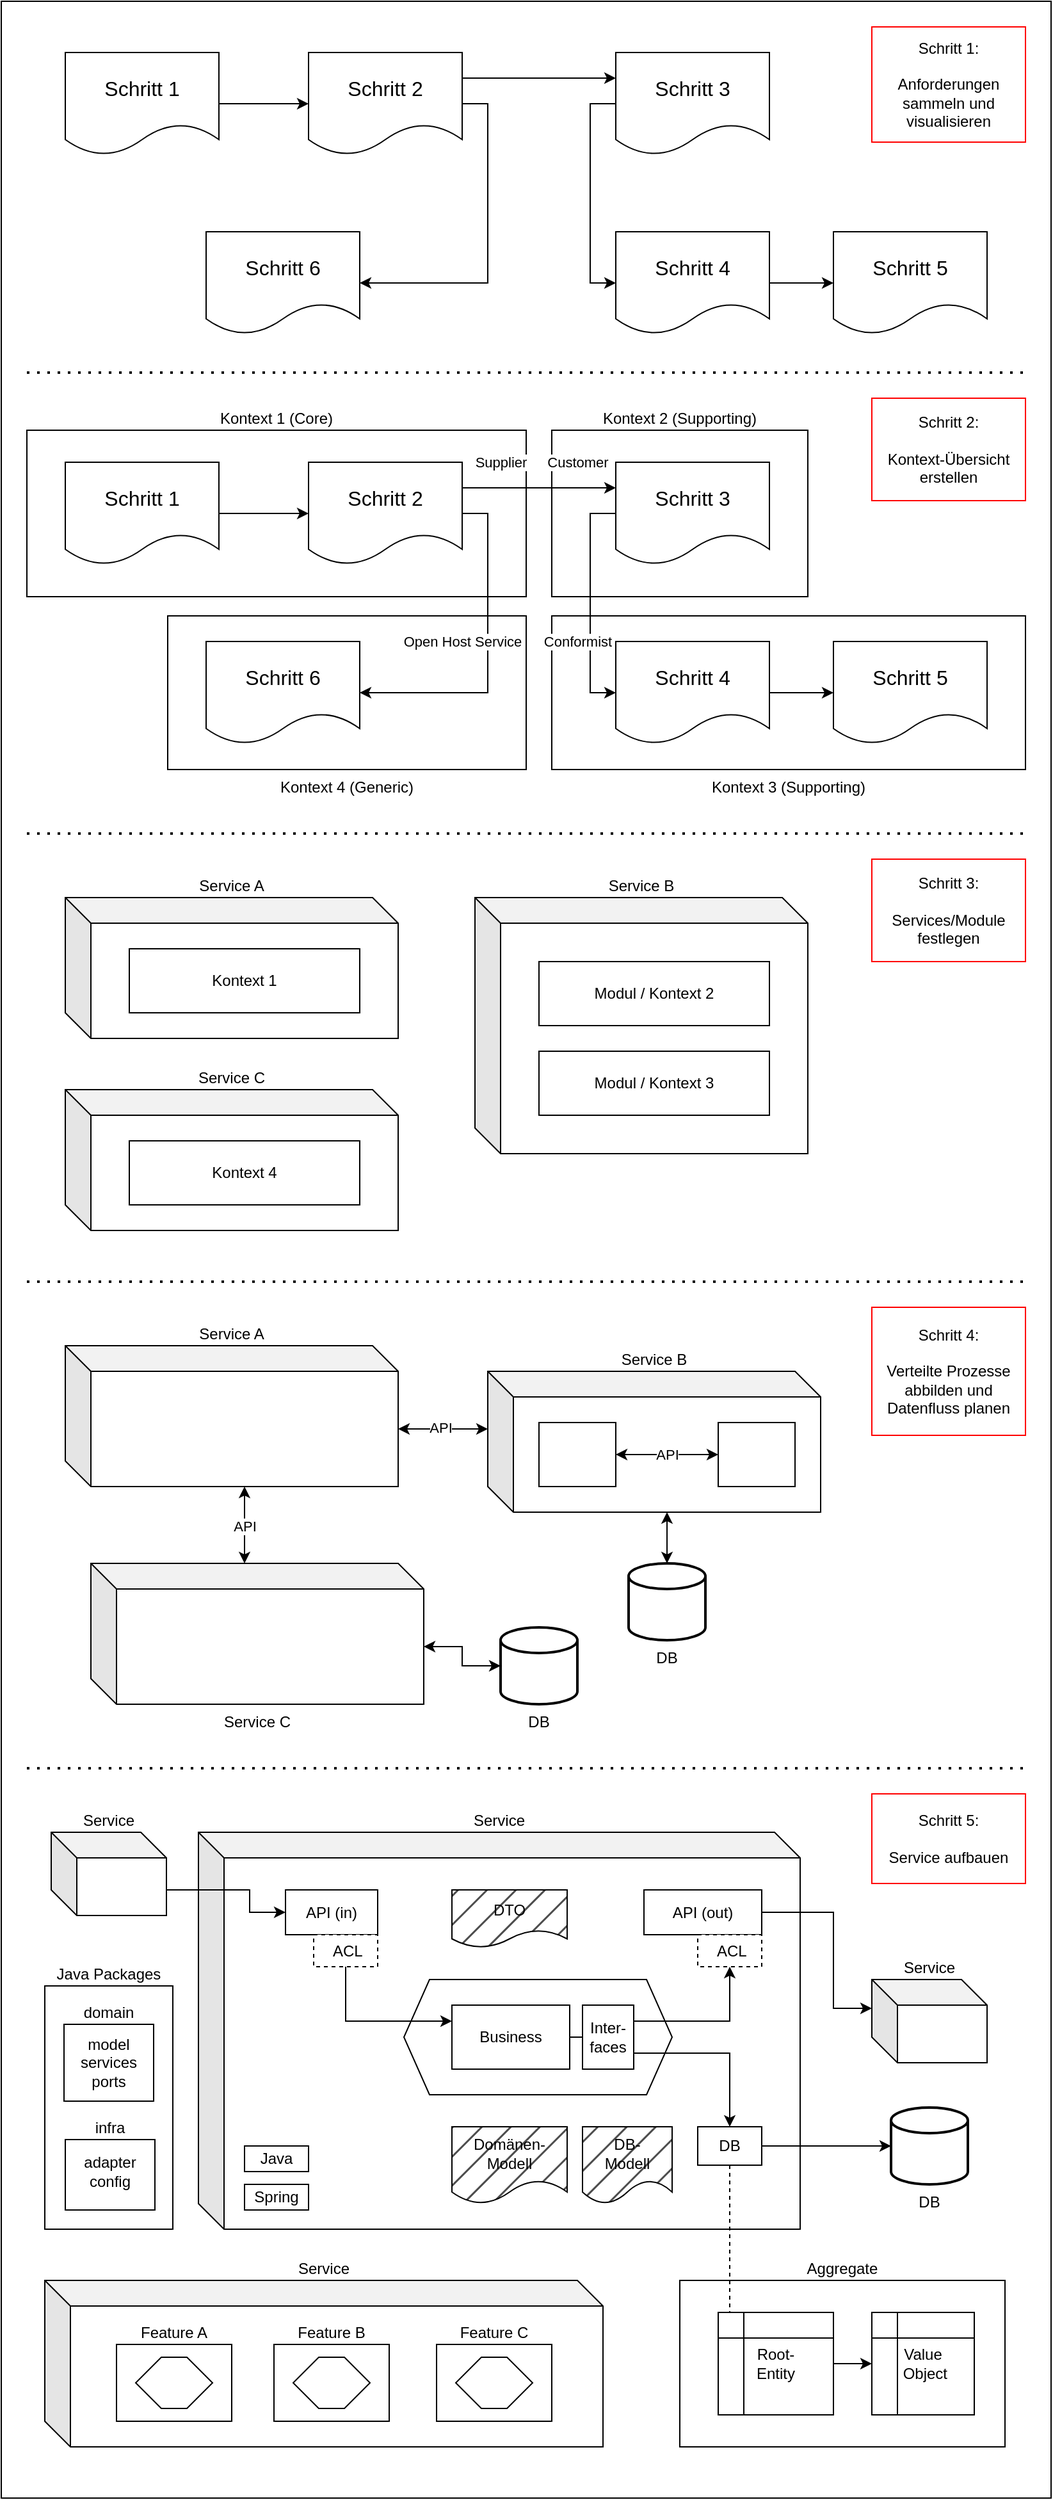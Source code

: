 <mxfile version="27.0.9">
  <diagram name="Seite-1" id="NrbdtOU8l5xmAe7ymhUr">
    <mxGraphModel dx="2930" dy="1134" grid="1" gridSize="10" guides="1" tooltips="1" connect="1" arrows="1" fold="1" page="1" pageScale="1" pageWidth="827" pageHeight="1169" math="0" shadow="0">
      <root>
        <mxCell id="0" />
        <mxCell id="1" parent="0" />
        <mxCell id="C17X725cu8cBMqdl3EqZ-1" value="" style="rounded=0;whiteSpace=wrap;html=1;" vertex="1" parent="1">
          <mxGeometry width="820" height="1950" as="geometry" />
        </mxCell>
        <mxCell id="73rr_FjuBhcJZTZMzzjQ-1" value="Service B" style="shape=cube;whiteSpace=wrap;html=1;boundedLbl=1;backgroundOutline=1;darkOpacity=0.05;darkOpacity2=0.1;labelPosition=center;verticalLabelPosition=top;align=center;verticalAlign=bottom;" parent="1" vertex="1">
          <mxGeometry x="370" y="700" width="260" height="200" as="geometry" />
        </mxCell>
        <mxCell id="7fS5oWLQzM0IxhjuAHD0-30" value="Kontext 4 (Generic)" style="rounded=0;whiteSpace=wrap;html=1;labelPosition=center;verticalLabelPosition=bottom;align=center;verticalAlign=top;strokeColor=light-dark(#000000,#0433FF);" parent="1" vertex="1">
          <mxGeometry x="130" y="480" width="280" height="120" as="geometry" />
        </mxCell>
        <mxCell id="7fS5oWLQzM0IxhjuAHD0-29" value="Kontext 3 (Supporting)" style="rounded=0;whiteSpace=wrap;html=1;labelPosition=center;verticalLabelPosition=bottom;align=center;verticalAlign=top;strokeColor=light-dark(#000000,#0433FF);" parent="1" vertex="1">
          <mxGeometry x="430" y="480" width="370" height="120" as="geometry" />
        </mxCell>
        <mxCell id="7fS5oWLQzM0IxhjuAHD0-28" value="Kontext 2 (Supporting)" style="rounded=0;whiteSpace=wrap;html=1;labelPosition=center;verticalLabelPosition=top;align=center;verticalAlign=bottom;strokeColor=light-dark(#000000,#0433FF);" parent="1" vertex="1">
          <mxGeometry x="430" y="335" width="200" height="130" as="geometry" />
        </mxCell>
        <mxCell id="eQGWegekin0o1_Gf9wDu-5" style="edgeStyle=orthogonalEdgeStyle;rounded=0;orthogonalLoop=1;jettySize=auto;html=1;exitX=1;exitY=0.5;exitDx=0;exitDy=0;entryX=0;entryY=0.5;entryDx=0;entryDy=0;" parent="1" source="eQGWegekin0o1_Gf9wDu-2" target="eQGWegekin0o1_Gf9wDu-3" edge="1">
          <mxGeometry relative="1" as="geometry" />
        </mxCell>
        <mxCell id="eQGWegekin0o1_Gf9wDu-2" value="Schritt 1" style="shape=document;whiteSpace=wrap;html=1;boundedLbl=1;fontSize=16;" parent="1" vertex="1">
          <mxGeometry x="50" y="40" width="120" height="80" as="geometry" />
        </mxCell>
        <mxCell id="73rr_FjuBhcJZTZMzzjQ-4" style="edgeStyle=orthogonalEdgeStyle;rounded=0;orthogonalLoop=1;jettySize=auto;html=1;exitX=1;exitY=0.25;exitDx=0;exitDy=0;entryX=0;entryY=0.25;entryDx=0;entryDy=0;" parent="1" source="eQGWegekin0o1_Gf9wDu-3" target="eQGWegekin0o1_Gf9wDu-4" edge="1">
          <mxGeometry relative="1" as="geometry" />
        </mxCell>
        <mxCell id="73rr_FjuBhcJZTZMzzjQ-6" style="edgeStyle=orthogonalEdgeStyle;rounded=0;orthogonalLoop=1;jettySize=auto;html=1;exitX=0;exitY=0.5;exitDx=0;exitDy=0;entryX=0;entryY=0.5;entryDx=0;entryDy=0;" parent="1" source="eQGWegekin0o1_Gf9wDu-4" target="73rr_FjuBhcJZTZMzzjQ-5" edge="1">
          <mxGeometry relative="1" as="geometry" />
        </mxCell>
        <mxCell id="7fS5oWLQzM0IxhjuAHD0-2" style="edgeStyle=orthogonalEdgeStyle;rounded=0;orthogonalLoop=1;jettySize=auto;html=1;exitX=1;exitY=0.5;exitDx=0;exitDy=0;entryX=1;entryY=0.5;entryDx=0;entryDy=0;" parent="1" source="eQGWegekin0o1_Gf9wDu-3" target="7fS5oWLQzM0IxhjuAHD0-1" edge="1">
          <mxGeometry relative="1" as="geometry" />
        </mxCell>
        <mxCell id="eQGWegekin0o1_Gf9wDu-3" value="Schritt 2" style="shape=document;whiteSpace=wrap;html=1;boundedLbl=1;fontSize=16;" parent="1" vertex="1">
          <mxGeometry x="240" y="40" width="120" height="80" as="geometry" />
        </mxCell>
        <mxCell id="eQGWegekin0o1_Gf9wDu-4" value="Schritt 3" style="shape=document;whiteSpace=wrap;html=1;boundedLbl=1;fontSize=16;" parent="1" vertex="1">
          <mxGeometry x="480" y="40" width="120" height="80" as="geometry" />
        </mxCell>
        <mxCell id="eQGWegekin0o1_Gf9wDu-13" value="Kontext 1 (Core)" style="rounded=0;whiteSpace=wrap;html=1;labelPosition=center;verticalLabelPosition=top;align=center;verticalAlign=bottom;strokeColor=light-dark(#000000,#0433FF);" parent="1" vertex="1">
          <mxGeometry x="20" y="335" width="390" height="130" as="geometry" />
        </mxCell>
        <mxCell id="eQGWegekin0o1_Gf9wDu-22" value="Service A" style="shape=cube;whiteSpace=wrap;html=1;boundedLbl=1;backgroundOutline=1;darkOpacity=0.05;darkOpacity2=0.1;labelPosition=center;verticalLabelPosition=top;align=center;verticalAlign=bottom;" parent="1" vertex="1">
          <mxGeometry x="50" y="700" width="260" height="110" as="geometry" />
        </mxCell>
        <mxCell id="eQGWegekin0o1_Gf9wDu-23" value="Kontext 1" style="rounded=0;whiteSpace=wrap;html=1;labelPosition=center;verticalLabelPosition=middle;align=center;verticalAlign=middle;strokeColor=light-dark(#000000,#0433FF);" parent="1" vertex="1">
          <mxGeometry x="100" y="740" width="180" height="50" as="geometry" />
        </mxCell>
        <mxCell id="eQGWegekin0o1_Gf9wDu-24" value="Modul / Kontext 3" style="rounded=0;whiteSpace=wrap;html=1;labelPosition=center;verticalLabelPosition=middle;align=center;verticalAlign=middle;strokeColor=light-dark(#000000,#0433FF);" parent="1" vertex="1">
          <mxGeometry x="420" y="820" width="180" height="50" as="geometry" />
        </mxCell>
        <mxCell id="73rr_FjuBhcJZTZMzzjQ-3" value="Modul / Kontext 2" style="rounded=0;whiteSpace=wrap;html=1;labelPosition=center;verticalLabelPosition=middle;align=center;verticalAlign=middle;strokeColor=light-dark(#000000,#0433FF);" parent="1" vertex="1">
          <mxGeometry x="420" y="750" width="180" height="50" as="geometry" />
        </mxCell>
        <mxCell id="7fS5oWLQzM0IxhjuAHD0-15" style="edgeStyle=orthogonalEdgeStyle;rounded=0;orthogonalLoop=1;jettySize=auto;html=1;exitX=1;exitY=0.5;exitDx=0;exitDy=0;entryX=0;entryY=0.5;entryDx=0;entryDy=0;" parent="1" source="73rr_FjuBhcJZTZMzzjQ-5" target="7fS5oWLQzM0IxhjuAHD0-14" edge="1">
          <mxGeometry relative="1" as="geometry" />
        </mxCell>
        <mxCell id="73rr_FjuBhcJZTZMzzjQ-5" value="Schritt 4" style="shape=document;whiteSpace=wrap;html=1;boundedLbl=1;fontSize=16;" parent="1" vertex="1">
          <mxGeometry x="480" y="180" width="120" height="80" as="geometry" />
        </mxCell>
        <mxCell id="73rr_FjuBhcJZTZMzzjQ-16" value="DB" style="strokeWidth=2;html=1;shape=mxgraph.flowchart.database;whiteSpace=wrap;labelPosition=center;verticalLabelPosition=bottom;align=center;verticalAlign=top;" parent="1" vertex="1">
          <mxGeometry x="490" y="1220" width="60" height="60" as="geometry" />
        </mxCell>
        <mxCell id="7fS5oWLQzM0IxhjuAHD0-1" value="Schritt 6" style="shape=document;whiteSpace=wrap;html=1;boundedLbl=1;fontSize=16;" parent="1" vertex="1">
          <mxGeometry x="160" y="180" width="120" height="80" as="geometry" />
        </mxCell>
        <mxCell id="7fS5oWLQzM0IxhjuAHD0-14" value="Schritt 5" style="shape=document;whiteSpace=wrap;html=1;boundedLbl=1;fontSize=16;" parent="1" vertex="1">
          <mxGeometry x="650" y="180" width="120" height="80" as="geometry" />
        </mxCell>
        <mxCell id="7fS5oWLQzM0IxhjuAHD0-16" value="" style="endArrow=none;dashed=1;html=1;dashPattern=1 3;strokeWidth=2;rounded=0;" parent="1" edge="1">
          <mxGeometry width="50" height="50" relative="1" as="geometry">
            <mxPoint x="20" y="290" as="sourcePoint" />
            <mxPoint x="800" y="290" as="targetPoint" />
          </mxGeometry>
        </mxCell>
        <mxCell id="7fS5oWLQzM0IxhjuAHD0-17" style="edgeStyle=orthogonalEdgeStyle;rounded=0;orthogonalLoop=1;jettySize=auto;html=1;exitX=1;exitY=0.5;exitDx=0;exitDy=0;entryX=0;entryY=0.5;entryDx=0;entryDy=0;" parent="1" source="7fS5oWLQzM0IxhjuAHD0-18" target="7fS5oWLQzM0IxhjuAHD0-22" edge="1">
          <mxGeometry relative="1" as="geometry" />
        </mxCell>
        <mxCell id="7fS5oWLQzM0IxhjuAHD0-18" value="Schritt 1" style="shape=document;whiteSpace=wrap;html=1;boundedLbl=1;fontSize=16;" parent="1" vertex="1">
          <mxGeometry x="50" y="360" width="120" height="80" as="geometry" />
        </mxCell>
        <mxCell id="7fS5oWLQzM0IxhjuAHD0-19" style="edgeStyle=orthogonalEdgeStyle;rounded=0;orthogonalLoop=1;jettySize=auto;html=1;exitX=1;exitY=0.25;exitDx=0;exitDy=0;entryX=0;entryY=0.25;entryDx=0;entryDy=0;" parent="1" source="7fS5oWLQzM0IxhjuAHD0-22" target="7fS5oWLQzM0IxhjuAHD0-23" edge="1">
          <mxGeometry relative="1" as="geometry" />
        </mxCell>
        <mxCell id="wYqAE9kgNwy14ZpDtIfz-1" value="Supplier" style="edgeLabel;html=1;align=center;verticalAlign=middle;resizable=0;points=[];" parent="7fS5oWLQzM0IxhjuAHD0-19" vertex="1" connectable="0">
          <mxGeometry x="-0.683" y="2" relative="1" as="geometry">
            <mxPoint x="11" y="-18" as="offset" />
          </mxGeometry>
        </mxCell>
        <mxCell id="wYqAE9kgNwy14ZpDtIfz-2" value="Customer" style="edgeLabel;html=1;align=center;verticalAlign=middle;resizable=0;points=[];" parent="7fS5oWLQzM0IxhjuAHD0-19" vertex="1" connectable="0">
          <mxGeometry x="0.467" y="-2" relative="1" as="geometry">
            <mxPoint x="2" y="-22" as="offset" />
          </mxGeometry>
        </mxCell>
        <mxCell id="7fS5oWLQzM0IxhjuAHD0-21" style="edgeStyle=orthogonalEdgeStyle;rounded=0;orthogonalLoop=1;jettySize=auto;html=1;exitX=1;exitY=0.5;exitDx=0;exitDy=0;entryX=1;entryY=0.5;entryDx=0;entryDy=0;" parent="1" source="7fS5oWLQzM0IxhjuAHD0-22" target="7fS5oWLQzM0IxhjuAHD0-26" edge="1">
          <mxGeometry relative="1" as="geometry" />
        </mxCell>
        <mxCell id="wYqAE9kgNwy14ZpDtIfz-4" value="Open Host Service" style="edgeLabel;html=1;align=center;verticalAlign=middle;resizable=0;points=[];" parent="7fS5oWLQzM0IxhjuAHD0-21" vertex="1" connectable="0">
          <mxGeometry x="-0.061" y="-2" relative="1" as="geometry">
            <mxPoint x="-18" y="-2" as="offset" />
          </mxGeometry>
        </mxCell>
        <mxCell id="7fS5oWLQzM0IxhjuAHD0-22" value="Schritt 2" style="shape=document;whiteSpace=wrap;html=1;boundedLbl=1;fontSize=16;" parent="1" vertex="1">
          <mxGeometry x="240" y="360" width="120" height="80" as="geometry" />
        </mxCell>
        <mxCell id="7fS5oWLQzM0IxhjuAHD0-72" style="edgeStyle=orthogonalEdgeStyle;rounded=0;orthogonalLoop=1;jettySize=auto;html=1;exitX=0;exitY=0.5;exitDx=0;exitDy=0;entryX=0;entryY=0.5;entryDx=0;entryDy=0;" parent="1" source="7fS5oWLQzM0IxhjuAHD0-23" target="7fS5oWLQzM0IxhjuAHD0-25" edge="1">
          <mxGeometry relative="1" as="geometry">
            <Array as="points">
              <mxPoint x="460" y="400" />
              <mxPoint x="460" y="540" />
            </Array>
          </mxGeometry>
        </mxCell>
        <mxCell id="wYqAE9kgNwy14ZpDtIfz-3" value="Conformist" style="edgeLabel;html=1;align=center;verticalAlign=middle;resizable=0;points=[];" parent="7fS5oWLQzM0IxhjuAHD0-72" vertex="1" connectable="0">
          <mxGeometry x="-0.244" y="1" relative="1" as="geometry">
            <mxPoint x="-11" y="52" as="offset" />
          </mxGeometry>
        </mxCell>
        <mxCell id="7fS5oWLQzM0IxhjuAHD0-23" value="Schritt 3" style="shape=document;whiteSpace=wrap;html=1;boundedLbl=1;fontSize=16;" parent="1" vertex="1">
          <mxGeometry x="480" y="360" width="120" height="80" as="geometry" />
        </mxCell>
        <mxCell id="7fS5oWLQzM0IxhjuAHD0-24" style="edgeStyle=orthogonalEdgeStyle;rounded=0;orthogonalLoop=1;jettySize=auto;html=1;exitX=1;exitY=0.5;exitDx=0;exitDy=0;entryX=0;entryY=0.5;entryDx=0;entryDy=0;" parent="1" source="7fS5oWLQzM0IxhjuAHD0-25" target="7fS5oWLQzM0IxhjuAHD0-27" edge="1">
          <mxGeometry relative="1" as="geometry" />
        </mxCell>
        <mxCell id="7fS5oWLQzM0IxhjuAHD0-25" value="Schritt 4" style="shape=document;whiteSpace=wrap;html=1;boundedLbl=1;fontSize=16;" parent="1" vertex="1">
          <mxGeometry x="480" y="500" width="120" height="80" as="geometry" />
        </mxCell>
        <mxCell id="7fS5oWLQzM0IxhjuAHD0-26" value="Schritt 6" style="shape=document;whiteSpace=wrap;html=1;boundedLbl=1;fontSize=16;" parent="1" vertex="1">
          <mxGeometry x="160" y="500" width="120" height="80" as="geometry" />
        </mxCell>
        <mxCell id="7fS5oWLQzM0IxhjuAHD0-27" value="Schritt 5" style="shape=document;whiteSpace=wrap;html=1;boundedLbl=1;fontSize=16;" parent="1" vertex="1">
          <mxGeometry x="650" y="500" width="120" height="80" as="geometry" />
        </mxCell>
        <mxCell id="7fS5oWLQzM0IxhjuAHD0-31" value="" style="endArrow=none;dashed=1;html=1;dashPattern=1 3;strokeWidth=2;rounded=0;" parent="1" edge="1">
          <mxGeometry width="50" height="50" relative="1" as="geometry">
            <mxPoint x="20" y="650" as="sourcePoint" />
            <mxPoint x="800" y="650" as="targetPoint" />
          </mxGeometry>
        </mxCell>
        <mxCell id="7fS5oWLQzM0IxhjuAHD0-32" value="Service C" style="shape=cube;whiteSpace=wrap;html=1;boundedLbl=1;backgroundOutline=1;darkOpacity=0.05;darkOpacity2=0.1;labelPosition=center;verticalLabelPosition=top;align=center;verticalAlign=bottom;" parent="1" vertex="1">
          <mxGeometry x="50" y="850" width="260" height="110" as="geometry" />
        </mxCell>
        <mxCell id="7fS5oWLQzM0IxhjuAHD0-33" value="Kontext 4" style="rounded=0;whiteSpace=wrap;html=1;labelPosition=center;verticalLabelPosition=middle;align=center;verticalAlign=middle;strokeColor=light-dark(#000000,#0433FF);" parent="1" vertex="1">
          <mxGeometry x="100" y="890" width="180" height="50" as="geometry" />
        </mxCell>
        <mxCell id="7fS5oWLQzM0IxhjuAHD0-34" value="" style="endArrow=none;dashed=1;html=1;dashPattern=1 3;strokeWidth=2;rounded=0;" parent="1" edge="1">
          <mxGeometry width="50" height="50" relative="1" as="geometry">
            <mxPoint x="20" y="1000" as="sourcePoint" />
            <mxPoint x="800" y="1000" as="targetPoint" />
          </mxGeometry>
        </mxCell>
        <mxCell id="7fS5oWLQzM0IxhjuAHD0-37" value="Service A" style="shape=cube;whiteSpace=wrap;html=1;boundedLbl=1;backgroundOutline=1;darkOpacity=0.05;darkOpacity2=0.1;labelPosition=center;verticalLabelPosition=top;align=center;verticalAlign=bottom;" parent="1" vertex="1">
          <mxGeometry x="50" y="1050" width="260" height="110" as="geometry" />
        </mxCell>
        <mxCell id="7fS5oWLQzM0IxhjuAHD0-38" value="Service C" style="shape=cube;whiteSpace=wrap;html=1;boundedLbl=1;backgroundOutline=1;darkOpacity=0.05;darkOpacity2=0.1;labelPosition=center;verticalLabelPosition=bottom;align=center;verticalAlign=top;" parent="1" vertex="1">
          <mxGeometry x="70" y="1220" width="260" height="110" as="geometry" />
        </mxCell>
        <mxCell id="7fS5oWLQzM0IxhjuAHD0-40" style="edgeStyle=orthogonalEdgeStyle;rounded=0;orthogonalLoop=1;jettySize=auto;html=1;exitX=0;exitY=0;exitDx=140;exitDy=110;exitPerimeter=0;entryX=0;entryY=0;entryDx=120;entryDy=0;entryPerimeter=0;startArrow=classic;startFill=1;" parent="1" source="7fS5oWLQzM0IxhjuAHD0-37" target="7fS5oWLQzM0IxhjuAHD0-38" edge="1">
          <mxGeometry relative="1" as="geometry" />
        </mxCell>
        <mxCell id="7fS5oWLQzM0IxhjuAHD0-44" value="API" style="edgeLabel;html=1;align=center;verticalAlign=middle;resizable=0;points=[];" parent="7fS5oWLQzM0IxhjuAHD0-40" vertex="1" connectable="0">
          <mxGeometry x="-0.22" relative="1" as="geometry">
            <mxPoint y="7" as="offset" />
          </mxGeometry>
        </mxCell>
        <mxCell id="7fS5oWLQzM0IxhjuAHD0-41" value="Service B" style="shape=cube;whiteSpace=wrap;html=1;boundedLbl=1;backgroundOutline=1;darkOpacity=0.05;darkOpacity2=0.1;labelPosition=center;verticalLabelPosition=top;align=center;verticalAlign=bottom;" parent="1" vertex="1">
          <mxGeometry x="380" y="1070" width="260" height="110" as="geometry" />
        </mxCell>
        <mxCell id="7fS5oWLQzM0IxhjuAHD0-42" style="edgeStyle=orthogonalEdgeStyle;rounded=0;orthogonalLoop=1;jettySize=auto;html=1;exitX=0;exitY=0;exitDx=260;exitDy=65;exitPerimeter=0;entryX=0;entryY=0;entryDx=0;entryDy=45;entryPerimeter=0;startArrow=classic;startFill=1;" parent="1" source="7fS5oWLQzM0IxhjuAHD0-37" target="7fS5oWLQzM0IxhjuAHD0-41" edge="1">
          <mxGeometry relative="1" as="geometry" />
        </mxCell>
        <mxCell id="7fS5oWLQzM0IxhjuAHD0-43" value="API" style="edgeLabel;html=1;align=center;verticalAlign=middle;resizable=0;points=[];" parent="7fS5oWLQzM0IxhjuAHD0-42" vertex="1" connectable="0">
          <mxGeometry x="-0.057" y="1" relative="1" as="geometry">
            <mxPoint as="offset" />
          </mxGeometry>
        </mxCell>
        <mxCell id="7fS5oWLQzM0IxhjuAHD0-45" value="" style="endArrow=none;dashed=1;html=1;dashPattern=1 3;strokeWidth=2;rounded=0;" parent="1" edge="1">
          <mxGeometry width="50" height="50" relative="1" as="geometry">
            <mxPoint x="20" y="1380" as="sourcePoint" />
            <mxPoint x="800" y="1380" as="targetPoint" />
          </mxGeometry>
        </mxCell>
        <mxCell id="7fS5oWLQzM0IxhjuAHD0-53" style="edgeStyle=orthogonalEdgeStyle;rounded=0;orthogonalLoop=1;jettySize=auto;html=1;exitX=0;exitY=0;exitDx=140;exitDy=110;exitPerimeter=0;entryX=0.5;entryY=0;entryDx=0;entryDy=0;entryPerimeter=0;startArrow=classic;startFill=1;" parent="1" source="7fS5oWLQzM0IxhjuAHD0-41" target="73rr_FjuBhcJZTZMzzjQ-16" edge="1">
          <mxGeometry relative="1" as="geometry" />
        </mxCell>
        <mxCell id="7fS5oWLQzM0IxhjuAHD0-64" value="&lt;div&gt;Schritt 1:&lt;/div&gt;&lt;div&gt;&lt;br&gt;&lt;/div&gt;Anforderungen sammeln und visualisieren" style="rounded=0;whiteSpace=wrap;html=1;strokeColor=#FF0000;" parent="1" vertex="1">
          <mxGeometry x="680" y="20" width="120" height="90" as="geometry" />
        </mxCell>
        <mxCell id="7fS5oWLQzM0IxhjuAHD0-65" value="&lt;div&gt;Schritt 2:&lt;/div&gt;&lt;div&gt;&lt;br&gt;&lt;/div&gt;Kontext-Übersicht erstellen" style="rounded=0;whiteSpace=wrap;html=1;strokeColor=#FF0000;" parent="1" vertex="1">
          <mxGeometry x="680" y="310" width="120" height="80" as="geometry" />
        </mxCell>
        <mxCell id="7fS5oWLQzM0IxhjuAHD0-66" value="Schritt 3:&lt;div&gt;&lt;br&gt;&lt;div&gt;Services/Module&lt;div&gt;festlegen&lt;/div&gt;&lt;/div&gt;&lt;/div&gt;" style="rounded=0;whiteSpace=wrap;html=1;strokeColor=#FF0000;" parent="1" vertex="1">
          <mxGeometry x="680" y="670" width="120" height="80" as="geometry" />
        </mxCell>
        <mxCell id="7fS5oWLQzM0IxhjuAHD0-67" value="&lt;div&gt;Schritt 4:&lt;/div&gt;&lt;div&gt;&lt;br&gt;&lt;/div&gt;&lt;span style=&quot;background-color: transparent; color: light-dark(rgb(0, 0, 0), rgb(255, 255, 255));&quot;&gt;Verteilte Prozesse abbilden&amp;nbsp;&lt;/span&gt;&lt;span style=&quot;background-color: transparent; color: light-dark(rgb(0, 0, 0), rgb(255, 255, 255));&quot;&gt;und&lt;/span&gt;&lt;div&gt;&lt;div&gt;Datenfluss planen&lt;/div&gt;&lt;/div&gt;" style="rounded=0;whiteSpace=wrap;html=1;strokeColor=#FF0000;" parent="1" vertex="1">
          <mxGeometry x="680" y="1020" width="120" height="100" as="geometry" />
        </mxCell>
        <mxCell id="7fS5oWLQzM0IxhjuAHD0-70" style="edgeStyle=orthogonalEdgeStyle;rounded=0;orthogonalLoop=1;jettySize=auto;html=1;exitX=1;exitY=0.5;exitDx=0;exitDy=0;entryX=0;entryY=0.5;entryDx=0;entryDy=0;startArrow=classic;startFill=1;" parent="1" source="7fS5oWLQzM0IxhjuAHD0-68" target="7fS5oWLQzM0IxhjuAHD0-69" edge="1">
          <mxGeometry relative="1" as="geometry" />
        </mxCell>
        <mxCell id="7fS5oWLQzM0IxhjuAHD0-71" value="API" style="edgeLabel;html=1;align=center;verticalAlign=middle;resizable=0;points=[];" parent="7fS5oWLQzM0IxhjuAHD0-70" vertex="1" connectable="0">
          <mxGeometry x="-0.075" y="-3" relative="1" as="geometry">
            <mxPoint x="3" y="-3" as="offset" />
          </mxGeometry>
        </mxCell>
        <mxCell id="7fS5oWLQzM0IxhjuAHD0-68" value="" style="rounded=0;whiteSpace=wrap;html=1;labelPosition=center;verticalLabelPosition=middle;align=center;verticalAlign=middle;strokeColor=light-dark(#000000,#0433FF);" parent="1" vertex="1">
          <mxGeometry x="420" y="1110" width="60" height="50" as="geometry" />
        </mxCell>
        <mxCell id="7fS5oWLQzM0IxhjuAHD0-69" value="" style="rounded=0;whiteSpace=wrap;html=1;labelPosition=center;verticalLabelPosition=middle;align=center;verticalAlign=middle;strokeColor=light-dark(#000000,#0433FF);" parent="1" vertex="1">
          <mxGeometry x="560" y="1110" width="60" height="50" as="geometry" />
        </mxCell>
        <mxCell id="7fS5oWLQzM0IxhjuAHD0-73" value="&lt;div&gt;Schritt 5:&lt;/div&gt;&lt;div&gt;&lt;br&gt;&lt;/div&gt;Service aufbauen" style="rounded=0;whiteSpace=wrap;html=1;strokeColor=#FF0000;" parent="1" vertex="1">
          <mxGeometry x="680" y="1400" width="120" height="70" as="geometry" />
        </mxCell>
        <mxCell id="7fS5oWLQzM0IxhjuAHD0-74" value="DB" style="strokeWidth=2;html=1;shape=mxgraph.flowchart.database;whiteSpace=wrap;labelPosition=center;verticalLabelPosition=bottom;align=center;verticalAlign=top;" parent="1" vertex="1">
          <mxGeometry x="390" y="1270" width="60" height="60" as="geometry" />
        </mxCell>
        <mxCell id="7fS5oWLQzM0IxhjuAHD0-75" style="edgeStyle=orthogonalEdgeStyle;rounded=0;orthogonalLoop=1;jettySize=auto;html=1;exitX=0;exitY=0;exitDx=260;exitDy=65;exitPerimeter=0;entryX=0;entryY=0.5;entryDx=0;entryDy=0;entryPerimeter=0;startArrow=classic;startFill=1;" parent="1" source="7fS5oWLQzM0IxhjuAHD0-38" target="7fS5oWLQzM0IxhjuAHD0-74" edge="1">
          <mxGeometry relative="1" as="geometry" />
        </mxCell>
        <mxCell id="cEz75fUxXxjzGTPu2LYk-1" value="Aggregate" style="rounded=0;whiteSpace=wrap;html=1;labelPosition=center;verticalLabelPosition=top;align=center;verticalAlign=bottom;" parent="1" vertex="1">
          <mxGeometry x="530" y="1780" width="254" height="130" as="geometry" />
        </mxCell>
        <mxCell id="cEz75fUxXxjzGTPu2LYk-2" value="Service" style="shape=cube;whiteSpace=wrap;html=1;boundedLbl=1;backgroundOutline=1;darkOpacity=0.05;darkOpacity2=0.1;labelPosition=center;verticalLabelPosition=top;align=center;verticalAlign=bottom;" parent="1" vertex="1">
          <mxGeometry x="154" y="1430" width="470" height="310" as="geometry" />
        </mxCell>
        <mxCell id="cEz75fUxXxjzGTPu2LYk-3" value="" style="shape=hexagon;perimeter=hexagonPerimeter2;whiteSpace=wrap;html=1;fixedSize=1;" parent="1" vertex="1">
          <mxGeometry x="314.5" y="1545" width="209.5" height="90" as="geometry" />
        </mxCell>
        <mxCell id="cEz75fUxXxjzGTPu2LYk-4" value="API (in)" style="rounded=0;whiteSpace=wrap;html=1;labelPosition=center;verticalLabelPosition=middle;align=center;verticalAlign=middle;strokeColor=light-dark(#000000,#FF8000);" parent="1" vertex="1">
          <mxGeometry x="222" y="1475" width="72" height="35" as="geometry" />
        </mxCell>
        <mxCell id="cEz75fUxXxjzGTPu2LYk-5" value="API (out)" style="rounded=0;whiteSpace=wrap;html=1;labelPosition=center;verticalLabelPosition=middle;align=center;verticalAlign=middle;strokeColor=light-dark(#000000,#FF8000);" parent="1" vertex="1">
          <mxGeometry x="502" y="1475" width="92" height="35" as="geometry" />
        </mxCell>
        <mxCell id="cEz75fUxXxjzGTPu2LYk-6" style="edgeStyle=orthogonalEdgeStyle;rounded=0;orthogonalLoop=1;jettySize=auto;html=1;exitX=1;exitY=0.5;exitDx=0;exitDy=0;entryX=0;entryY=0.5;entryDx=0;entryDy=0;endArrow=none;startFill=0;" parent="1" source="cEz75fUxXxjzGTPu2LYk-7" target="cEz75fUxXxjzGTPu2LYk-18" edge="1">
          <mxGeometry relative="1" as="geometry" />
        </mxCell>
        <mxCell id="cEz75fUxXxjzGTPu2LYk-7" value="Business" style="rounded=0;whiteSpace=wrap;html=1;labelPosition=center;verticalLabelPosition=middle;align=center;verticalAlign=middle;strokeColor=light-dark(#000000,#009900);" parent="1" vertex="1">
          <mxGeometry x="352" y="1565" width="92" height="50" as="geometry" />
        </mxCell>
        <mxCell id="cEz75fUxXxjzGTPu2LYk-8" style="edgeStyle=orthogonalEdgeStyle;rounded=0;orthogonalLoop=1;jettySize=auto;html=1;exitX=0.5;exitY=1;exitDx=0;exitDy=0;entryX=0.25;entryY=0;entryDx=0;entryDy=0;endArrow=none;startFill=0;dashed=1;" parent="1" source="cEz75fUxXxjzGTPu2LYk-9" target="cEz75fUxXxjzGTPu2LYk-29" edge="1">
          <mxGeometry relative="1" as="geometry">
            <Array as="points">
              <mxPoint x="569" y="1805" />
            </Array>
          </mxGeometry>
        </mxCell>
        <mxCell id="cEz75fUxXxjzGTPu2LYk-9" value="DB" style="rounded=0;whiteSpace=wrap;html=1;labelPosition=center;verticalLabelPosition=middle;align=center;verticalAlign=middle;strokeColor=light-dark(#000000,#FF8000);" parent="1" vertex="1">
          <mxGeometry x="544" y="1660" width="50" height="30" as="geometry" />
        </mxCell>
        <mxCell id="cEz75fUxXxjzGTPu2LYk-10" value="Service" style="shape=cube;whiteSpace=wrap;html=1;boundedLbl=1;backgroundOutline=1;darkOpacity=0.05;darkOpacity2=0.1;labelPosition=center;verticalLabelPosition=top;align=center;verticalAlign=bottom;" parent="1" vertex="1">
          <mxGeometry x="680" y="1545" width="90" height="65" as="geometry" />
        </mxCell>
        <mxCell id="cEz75fUxXxjzGTPu2LYk-11" value="DB" style="strokeWidth=2;html=1;shape=mxgraph.flowchart.database;whiteSpace=wrap;labelPosition=center;verticalLabelPosition=bottom;align=center;verticalAlign=top;" parent="1" vertex="1">
          <mxGeometry x="695" y="1645" width="60" height="60" as="geometry" />
        </mxCell>
        <mxCell id="cEz75fUxXxjzGTPu2LYk-12" style="edgeStyle=orthogonalEdgeStyle;rounded=0;orthogonalLoop=1;jettySize=auto;html=1;exitX=1;exitY=0.5;exitDx=0;exitDy=0;entryX=0;entryY=0.5;entryDx=0;entryDy=0;entryPerimeter=0;" parent="1" source="cEz75fUxXxjzGTPu2LYk-9" target="cEz75fUxXxjzGTPu2LYk-11" edge="1">
          <mxGeometry relative="1" as="geometry" />
        </mxCell>
        <mxCell id="cEz75fUxXxjzGTPu2LYk-13" style="edgeStyle=orthogonalEdgeStyle;rounded=0;orthogonalLoop=1;jettySize=auto;html=1;exitX=1;exitY=0.5;exitDx=0;exitDy=0;entryX=0;entryY=0;entryDx=0;entryDy=22.5;entryPerimeter=0;" parent="1" source="cEz75fUxXxjzGTPu2LYk-5" target="cEz75fUxXxjzGTPu2LYk-10" edge="1">
          <mxGeometry relative="1" as="geometry">
            <Array as="points">
              <mxPoint x="650" y="1493" />
              <mxPoint x="650" y="1568" />
            </Array>
          </mxGeometry>
        </mxCell>
        <mxCell id="cEz75fUxXxjzGTPu2LYk-14" style="edgeStyle=orthogonalEdgeStyle;rounded=0;orthogonalLoop=1;jettySize=auto;html=1;exitX=0;exitY=0;exitDx=90;exitDy=45;exitPerimeter=0;entryX=0;entryY=0.5;entryDx=0;entryDy=0;" parent="1" source="cEz75fUxXxjzGTPu2LYk-15" target="cEz75fUxXxjzGTPu2LYk-4" edge="1">
          <mxGeometry relative="1" as="geometry">
            <Array as="points">
              <mxPoint x="194" y="1475" />
              <mxPoint x="194" y="1493" />
            </Array>
          </mxGeometry>
        </mxCell>
        <mxCell id="cEz75fUxXxjzGTPu2LYk-15" value="Service" style="shape=cube;whiteSpace=wrap;html=1;boundedLbl=1;backgroundOutline=1;darkOpacity=0.05;darkOpacity2=0.1;labelPosition=center;verticalLabelPosition=top;align=center;verticalAlign=bottom;" parent="1" vertex="1">
          <mxGeometry x="39" y="1430" width="90" height="65" as="geometry" />
        </mxCell>
        <mxCell id="cEz75fUxXxjzGTPu2LYk-16" style="edgeStyle=orthogonalEdgeStyle;rounded=0;orthogonalLoop=1;jettySize=auto;html=1;exitX=1;exitY=0.75;exitDx=0;exitDy=0;entryX=0.5;entryY=0;entryDx=0;entryDy=0;" parent="1" source="cEz75fUxXxjzGTPu2LYk-18" target="cEz75fUxXxjzGTPu2LYk-9" edge="1">
          <mxGeometry relative="1" as="geometry" />
        </mxCell>
        <mxCell id="cEz75fUxXxjzGTPu2LYk-17" style="edgeStyle=orthogonalEdgeStyle;rounded=0;orthogonalLoop=1;jettySize=auto;html=1;exitX=1;exitY=0.25;exitDx=0;exitDy=0;" parent="1" source="cEz75fUxXxjzGTPu2LYk-18" target="cEz75fUxXxjzGTPu2LYk-22" edge="1">
          <mxGeometry relative="1" as="geometry" />
        </mxCell>
        <mxCell id="cEz75fUxXxjzGTPu2LYk-18" value="Inter-&lt;div&gt;faces&lt;/div&gt;" style="rounded=0;whiteSpace=wrap;html=1;labelPosition=center;verticalLabelPosition=middle;align=center;verticalAlign=middle;strokeColor=light-dark(#000000,#009900);" parent="1" vertex="1">
          <mxGeometry x="454" y="1565" width="40" height="50" as="geometry" />
        </mxCell>
        <mxCell id="cEz75fUxXxjzGTPu2LYk-19" value="Spring" style="rounded=0;whiteSpace=wrap;html=1;labelPosition=center;verticalLabelPosition=middle;align=center;verticalAlign=middle;strokeColor=light-dark(#000000,#FF8000);" parent="1" vertex="1">
          <mxGeometry x="190" y="1705" width="50" height="20" as="geometry" />
        </mxCell>
        <mxCell id="cEz75fUxXxjzGTPu2LYk-20" value="Java" style="rounded=0;whiteSpace=wrap;html=1;labelPosition=center;verticalLabelPosition=middle;align=center;verticalAlign=middle;strokeColor=light-dark(#000000,#009900);" parent="1" vertex="1">
          <mxGeometry x="190" y="1675" width="50" height="20" as="geometry" />
        </mxCell>
        <mxCell id="cEz75fUxXxjzGTPu2LYk-21" value="Domänen-Modell" style="shape=document;whiteSpace=wrap;html=1;boundedLbl=1;strokeColor=light-dark(#000000,#009900);fillStyle=hatch;fillColor=#4D4D4D;" parent="1" vertex="1">
          <mxGeometry x="352" y="1660" width="90" height="60" as="geometry" />
        </mxCell>
        <mxCell id="cEz75fUxXxjzGTPu2LYk-22" value="&amp;nbsp;&lt;span style=&quot;background-color: transparent; color: light-dark(rgb(0, 0, 0), rgb(255, 255, 255));&quot;&gt;ACL&lt;/span&gt;" style="rounded=0;whiteSpace=wrap;html=1;labelPosition=center;verticalLabelPosition=middle;align=center;verticalAlign=middle;strokeColor=light-dark(#000000,#FF8000);dashed=1;" parent="1" vertex="1">
          <mxGeometry x="544" y="1510" width="50" height="25" as="geometry" />
        </mxCell>
        <mxCell id="cEz75fUxXxjzGTPu2LYk-23" style="edgeStyle=orthogonalEdgeStyle;rounded=0;orthogonalLoop=1;jettySize=auto;html=1;exitX=0.5;exitY=1;exitDx=0;exitDy=0;entryX=0;entryY=0.25;entryDx=0;entryDy=0;" parent="1" source="cEz75fUxXxjzGTPu2LYk-24" target="cEz75fUxXxjzGTPu2LYk-7" edge="1">
          <mxGeometry relative="1" as="geometry" />
        </mxCell>
        <mxCell id="cEz75fUxXxjzGTPu2LYk-24" value="&amp;nbsp;&lt;span style=&quot;background-color: transparent; color: light-dark(rgb(0, 0, 0), rgb(255, 255, 255));&quot;&gt;ACL&lt;/span&gt;" style="rounded=0;whiteSpace=wrap;html=1;labelPosition=center;verticalLabelPosition=middle;align=center;verticalAlign=middle;strokeColor=light-dark(#000000,#FF8000);dashed=1;" parent="1" vertex="1">
          <mxGeometry x="244" y="1510" width="50" height="25" as="geometry" />
        </mxCell>
        <mxCell id="cEz75fUxXxjzGTPu2LYk-25" value="DTO" style="shape=document;whiteSpace=wrap;html=1;boundedLbl=1;strokeColor=light-dark(#000000,#009900);fillStyle=hatch;fillColor=#4D4D4D;" parent="1" vertex="1">
          <mxGeometry x="352" y="1475" width="90" height="45" as="geometry" />
        </mxCell>
        <mxCell id="cEz75fUxXxjzGTPu2LYk-26" value="DB-&lt;div&gt;Modell&lt;/div&gt;" style="shape=document;whiteSpace=wrap;html=1;boundedLbl=1;strokeColor=light-dark(#000000,#FF8000);fillStyle=hatch;fillColor=#4D4D4D;" parent="1" vertex="1">
          <mxGeometry x="454" y="1660" width="70" height="60" as="geometry" />
        </mxCell>
        <mxCell id="cEz75fUxXxjzGTPu2LYk-27" value="Value&lt;div&gt;&amp;nbsp;Object&lt;/div&gt;" style="shape=internalStorage;whiteSpace=wrap;html=1;backgroundOutline=1;" parent="1" vertex="1">
          <mxGeometry x="680" y="1805" width="80" height="80" as="geometry" />
        </mxCell>
        <mxCell id="cEz75fUxXxjzGTPu2LYk-28" style="edgeStyle=orthogonalEdgeStyle;rounded=0;orthogonalLoop=1;jettySize=auto;html=1;exitX=1;exitY=0.5;exitDx=0;exitDy=0;entryX=0;entryY=0.5;entryDx=0;entryDy=0;" parent="1" source="cEz75fUxXxjzGTPu2LYk-29" target="cEz75fUxXxjzGTPu2LYk-27" edge="1">
          <mxGeometry relative="1" as="geometry" />
        </mxCell>
        <mxCell id="cEz75fUxXxjzGTPu2LYk-29" value="&lt;div&gt;Root-&lt;/div&gt;&lt;div&gt;Entity&lt;/div&gt;" style="shape=internalStorage;whiteSpace=wrap;html=1;backgroundOutline=1;" parent="1" vertex="1">
          <mxGeometry x="560" y="1805" width="90" height="80" as="geometry" />
        </mxCell>
        <mxCell id="cEz75fUxXxjzGTPu2LYk-30" value="Service" style="shape=cube;whiteSpace=wrap;html=1;boundedLbl=1;backgroundOutline=1;darkOpacity=0.05;darkOpacity2=0.1;labelPosition=center;verticalLabelPosition=top;align=center;verticalAlign=bottom;" parent="1" vertex="1">
          <mxGeometry x="34" y="1780" width="436" height="130" as="geometry" />
        </mxCell>
        <mxCell id="cEz75fUxXxjzGTPu2LYk-31" value="Feature&amp;nbsp;&lt;span style=&quot;background-color: transparent; color: light-dark(rgb(0, 0, 0), rgb(255, 255, 255));&quot;&gt;B&lt;/span&gt;" style="rounded=0;whiteSpace=wrap;html=1;labelPosition=center;verticalLabelPosition=top;align=center;verticalAlign=bottom;strokeColor=light-dark(#000000,#009900);" parent="1" vertex="1">
          <mxGeometry x="213" y="1830" width="90" height="60" as="geometry" />
        </mxCell>
        <mxCell id="cEz75fUxXxjzGTPu2LYk-32" value="" style="shape=hexagon;perimeter=hexagonPerimeter2;whiteSpace=wrap;html=1;fixedSize=1;" parent="1" vertex="1">
          <mxGeometry x="228" y="1840" width="60" height="40" as="geometry" />
        </mxCell>
        <mxCell id="cEz75fUxXxjzGTPu2LYk-33" value="Feature A" style="rounded=0;whiteSpace=wrap;html=1;labelPosition=center;verticalLabelPosition=top;align=center;verticalAlign=bottom;strokeColor=light-dark(#000000,#009900);" parent="1" vertex="1">
          <mxGeometry x="90" y="1830" width="90" height="60" as="geometry" />
        </mxCell>
        <mxCell id="cEz75fUxXxjzGTPu2LYk-34" value="" style="shape=hexagon;perimeter=hexagonPerimeter2;whiteSpace=wrap;html=1;fixedSize=1;" parent="1" vertex="1">
          <mxGeometry x="105" y="1840" width="60" height="40" as="geometry" />
        </mxCell>
        <mxCell id="cEz75fUxXxjzGTPu2LYk-35" value="Feature C" style="rounded=0;whiteSpace=wrap;html=1;labelPosition=center;verticalLabelPosition=top;align=center;verticalAlign=bottom;strokeColor=light-dark(#000000,#009900);" parent="1" vertex="1">
          <mxGeometry x="340" y="1830" width="90" height="60" as="geometry" />
        </mxCell>
        <mxCell id="cEz75fUxXxjzGTPu2LYk-36" value="" style="shape=hexagon;perimeter=hexagonPerimeter2;whiteSpace=wrap;html=1;fixedSize=1;" parent="1" vertex="1">
          <mxGeometry x="355" y="1840" width="60" height="40" as="geometry" />
        </mxCell>
        <mxCell id="IrhoCygINPT1jZf2iXR--1" value="Java Packages" style="rounded=0;whiteSpace=wrap;html=1;labelPosition=center;verticalLabelPosition=top;align=center;verticalAlign=bottom;" parent="1" vertex="1">
          <mxGeometry x="34" y="1550" width="100" height="190" as="geometry" />
        </mxCell>
        <mxCell id="IrhoCygINPT1jZf2iXR--2" value="domain" style="rounded=0;whiteSpace=wrap;html=1;labelPosition=center;verticalLabelPosition=top;align=center;verticalAlign=bottom;strokeColor=light-dark(#000000,#009900);" parent="1" vertex="1">
          <mxGeometry x="49" y="1580" width="70" height="60" as="geometry" />
        </mxCell>
        <mxCell id="IrhoCygINPT1jZf2iXR--3" value="infra" style="rounded=0;whiteSpace=wrap;html=1;labelPosition=center;verticalLabelPosition=top;align=center;verticalAlign=bottom;strokeColor=light-dark(#000000,#FF8000);" parent="1" vertex="1">
          <mxGeometry x="50" y="1670" width="70" height="55" as="geometry" />
        </mxCell>
        <mxCell id="IrhoCygINPT1jZf2iXR--5" value="model&lt;div&gt;services&lt;br&gt;ports&lt;/div&gt;" style="rounded=0;whiteSpace=wrap;html=1;labelPosition=center;verticalLabelPosition=middle;align=center;verticalAlign=middle;strokeColor=none;" parent="1" vertex="1">
          <mxGeometry x="54" y="1587.5" width="60" height="45" as="geometry" />
        </mxCell>
        <mxCell id="IrhoCygINPT1jZf2iXR--6" value="adapter&lt;div&gt;config&lt;/div&gt;" style="rounded=0;whiteSpace=wrap;html=1;labelPosition=center;verticalLabelPosition=middle;align=center;verticalAlign=middle;strokeColor=none;" parent="1" vertex="1">
          <mxGeometry x="55" y="1680" width="60" height="30" as="geometry" />
        </mxCell>
      </root>
    </mxGraphModel>
  </diagram>
</mxfile>
